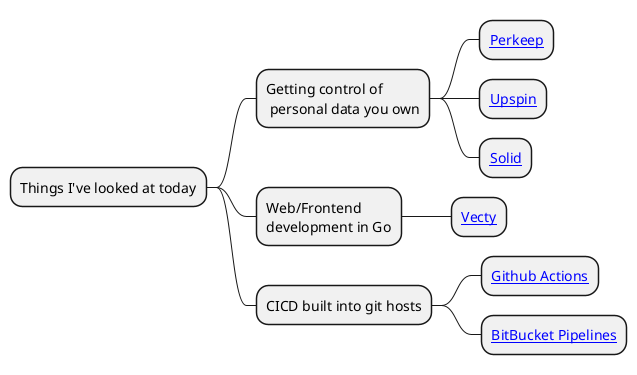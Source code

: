 @startmindmap
* Things I've looked at today
** Getting control of \n personal data you own
*** [[https://perkeep.org/ Perkeep]]
*** [[https://upspin.io/ Upspin]]
*** [[https://solid.inrupt.com/ Solid]]
** Web/Frontend \ndevelopment in Go
*** [[https://github.com/gopherjs/vecty Vecty]]
** CICD built into git hosts
*** [[https://help.github.com/en/actions/automating-your-workflow-with-github-actions Github Actions]]
*** [[https://confluence.atlassian.com/bitbucket/build-test-and-deploy-with-pipelines-792496469.html BitBucket Pipelines]]
@endmindmap
